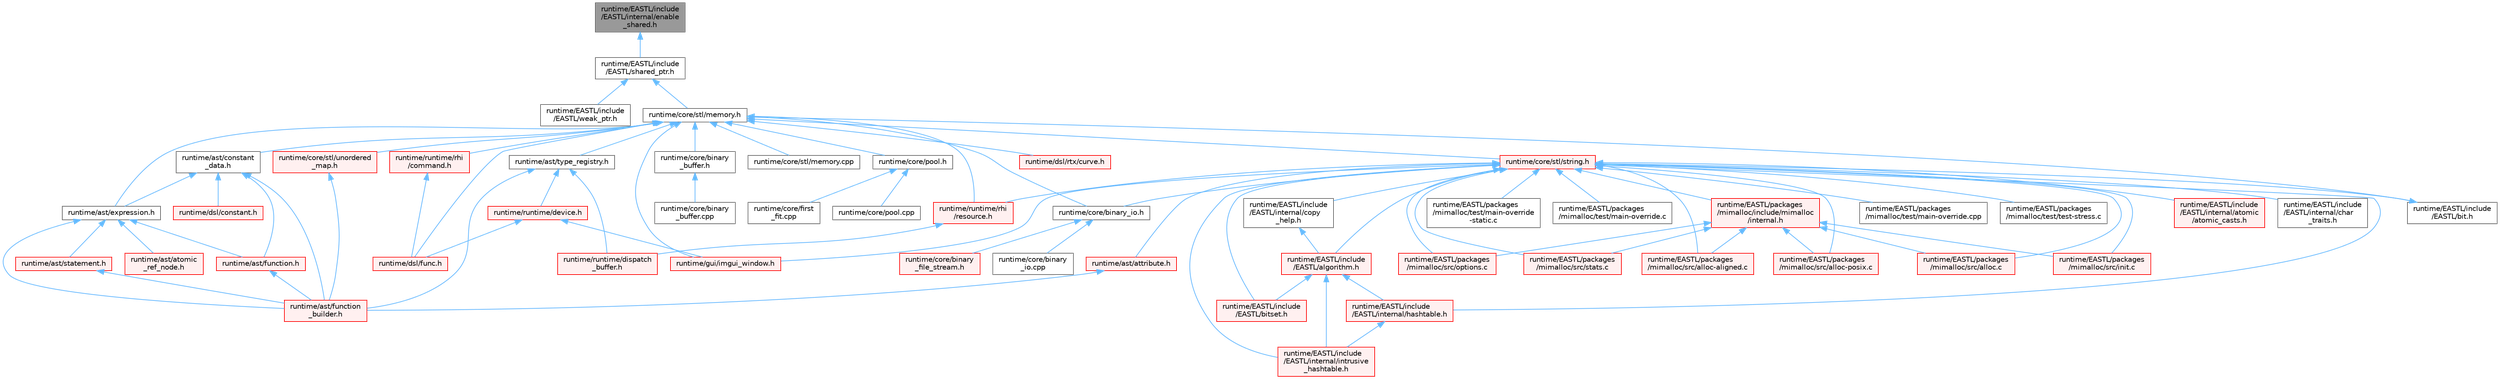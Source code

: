 digraph "runtime/EASTL/include/EASTL/internal/enable_shared.h"
{
 // LATEX_PDF_SIZE
  bgcolor="transparent";
  edge [fontname=Helvetica,fontsize=10,labelfontname=Helvetica,labelfontsize=10];
  node [fontname=Helvetica,fontsize=10,shape=box,height=0.2,width=0.4];
  Node1 [id="Node000001",label="runtime/EASTL/include\l/EASTL/internal/enable\l_shared.h",height=0.2,width=0.4,color="gray40", fillcolor="grey60", style="filled", fontcolor="black",tooltip=" "];
  Node1 -> Node2 [id="edge1_Node000001_Node000002",dir="back",color="steelblue1",style="solid",tooltip=" "];
  Node2 [id="Node000002",label="runtime/EASTL/include\l/EASTL/shared_ptr.h",height=0.2,width=0.4,color="grey40", fillcolor="white", style="filled",URL="$shared__ptr_8h.html",tooltip=" "];
  Node2 -> Node3 [id="edge2_Node000002_Node000003",dir="back",color="steelblue1",style="solid",tooltip=" "];
  Node3 [id="Node000003",label="runtime/EASTL/include\l/EASTL/weak_ptr.h",height=0.2,width=0.4,color="grey40", fillcolor="white", style="filled",URL="$weak__ptr_8h.html",tooltip=" "];
  Node2 -> Node4 [id="edge3_Node000002_Node000004",dir="back",color="steelblue1",style="solid",tooltip=" "];
  Node4 [id="Node000004",label="runtime/core/stl/memory.h",height=0.2,width=0.4,color="grey40", fillcolor="white", style="filled",URL="$core_2stl_2memory_8h.html",tooltip=" "];
  Node4 -> Node5 [id="edge4_Node000004_Node000005",dir="back",color="steelblue1",style="solid",tooltip=" "];
  Node5 [id="Node000005",label="runtime/ast/constant\l_data.h",height=0.2,width=0.4,color="grey40", fillcolor="white", style="filled",URL="$constant__data_8h.html",tooltip=" "];
  Node5 -> Node6 [id="edge5_Node000005_Node000006",dir="back",color="steelblue1",style="solid",tooltip=" "];
  Node6 [id="Node000006",label="runtime/ast/expression.h",height=0.2,width=0.4,color="grey40", fillcolor="white", style="filled",URL="$expression_8h.html",tooltip=" "];
  Node6 -> Node7 [id="edge6_Node000006_Node000007",dir="back",color="steelblue1",style="solid",tooltip=" "];
  Node7 [id="Node000007",label="runtime/ast/atomic\l_ref_node.h",height=0.2,width=0.4,color="red", fillcolor="#FFF0F0", style="filled",URL="$atomic__ref__node_8h.html",tooltip=" "];
  Node6 -> Node27 [id="edge7_Node000006_Node000027",dir="back",color="steelblue1",style="solid",tooltip=" "];
  Node27 [id="Node000027",label="runtime/ast/function.h",height=0.2,width=0.4,color="red", fillcolor="#FFF0F0", style="filled",URL="$ast_2function_8h.html",tooltip=" "];
  Node27 -> Node29 [id="edge8_Node000027_Node000029",dir="back",color="steelblue1",style="solid",tooltip=" "];
  Node29 [id="Node000029",label="runtime/ast/function\l_builder.h",height=0.2,width=0.4,color="red", fillcolor="#FFF0F0", style="filled",URL="$function__builder_8h.html",tooltip=" "];
  Node6 -> Node29 [id="edge9_Node000006_Node000029",dir="back",color="steelblue1",style="solid",tooltip=" "];
  Node6 -> Node56 [id="edge10_Node000006_Node000056",dir="back",color="steelblue1",style="solid",tooltip=" "];
  Node56 [id="Node000056",label="runtime/ast/statement.h",height=0.2,width=0.4,color="red", fillcolor="#FFF0F0", style="filled",URL="$statement_8h.html",tooltip=" "];
  Node56 -> Node29 [id="edge11_Node000056_Node000029",dir="back",color="steelblue1",style="solid",tooltip=" "];
  Node5 -> Node27 [id="edge12_Node000005_Node000027",dir="back",color="steelblue1",style="solid",tooltip=" "];
  Node5 -> Node29 [id="edge13_Node000005_Node000029",dir="back",color="steelblue1",style="solid",tooltip=" "];
  Node5 -> Node31 [id="edge14_Node000005_Node000031",dir="back",color="steelblue1",style="solid",tooltip=" "];
  Node31 [id="Node000031",label="runtime/dsl/constant.h",height=0.2,width=0.4,color="red", fillcolor="#FFF0F0", style="filled",URL="$constant_8h.html",tooltip=" "];
  Node4 -> Node6 [id="edge15_Node000004_Node000006",dir="back",color="steelblue1",style="solid",tooltip=" "];
  Node4 -> Node57 [id="edge16_Node000004_Node000057",dir="back",color="steelblue1",style="solid",tooltip=" "];
  Node57 [id="Node000057",label="runtime/ast/type_registry.h",height=0.2,width=0.4,color="grey40", fillcolor="white", style="filled",URL="$type__registry_8h.html",tooltip=" "];
  Node57 -> Node29 [id="edge17_Node000057_Node000029",dir="back",color="steelblue1",style="solid",tooltip=" "];
  Node57 -> Node47 [id="edge18_Node000057_Node000047",dir="back",color="steelblue1",style="solid",tooltip=" "];
  Node47 [id="Node000047",label="runtime/runtime/device.h",height=0.2,width=0.4,color="red", fillcolor="#FFF0F0", style="filled",URL="$device_8h.html",tooltip=" "];
  Node47 -> Node10 [id="edge19_Node000047_Node000010",dir="back",color="steelblue1",style="solid",tooltip=" "];
  Node10 [id="Node000010",label="runtime/dsl/func.h",height=0.2,width=0.4,color="red", fillcolor="#FFF0F0", style="filled",URL="$func_8h.html",tooltip=" "];
  Node47 -> Node48 [id="edge20_Node000047_Node000048",dir="back",color="steelblue1",style="solid",tooltip=" "];
  Node48 [id="Node000048",label="runtime/gui/imgui_window.h",height=0.2,width=0.4,color="red", fillcolor="#FFF0F0", style="filled",URL="$imgui__window_8h.html",tooltip=" "];
  Node57 -> Node49 [id="edge21_Node000057_Node000049",dir="back",color="steelblue1",style="solid",tooltip=" "];
  Node49 [id="Node000049",label="runtime/runtime/dispatch\l_buffer.h",height=0.2,width=0.4,color="red", fillcolor="#FFF0F0", style="filled",URL="$dispatch__buffer_8h.html",tooltip=" "];
  Node4 -> Node58 [id="edge22_Node000004_Node000058",dir="back",color="steelblue1",style="solid",tooltip=" "];
  Node58 [id="Node000058",label="runtime/core/binary\l_buffer.h",height=0.2,width=0.4,color="grey40", fillcolor="white", style="filled",URL="$binary__buffer_8h.html",tooltip=" "];
  Node58 -> Node59 [id="edge23_Node000058_Node000059",dir="back",color="steelblue1",style="solid",tooltip=" "];
  Node59 [id="Node000059",label="runtime/core/binary\l_buffer.cpp",height=0.2,width=0.4,color="grey40", fillcolor="white", style="filled",URL="$binary__buffer_8cpp.html",tooltip=" "];
  Node4 -> Node60 [id="edge24_Node000004_Node000060",dir="back",color="steelblue1",style="solid",tooltip=" "];
  Node60 [id="Node000060",label="runtime/core/binary_io.h",height=0.2,width=0.4,color="grey40", fillcolor="white", style="filled",URL="$binary__io_8h.html",tooltip=" "];
  Node60 -> Node61 [id="edge25_Node000060_Node000061",dir="back",color="steelblue1",style="solid",tooltip=" "];
  Node61 [id="Node000061",label="runtime/core/binary\l_file_stream.h",height=0.2,width=0.4,color="red", fillcolor="#FFF0F0", style="filled",URL="$binary__file__stream_8h.html",tooltip=" "];
  Node60 -> Node63 [id="edge26_Node000060_Node000063",dir="back",color="steelblue1",style="solid",tooltip=" "];
  Node63 [id="Node000063",label="runtime/core/binary\l_io.cpp",height=0.2,width=0.4,color="grey40", fillcolor="white", style="filled",URL="$binary__io_8cpp.html",tooltip=" "];
  Node4 -> Node64 [id="edge27_Node000004_Node000064",dir="back",color="steelblue1",style="solid",tooltip=" "];
  Node64 [id="Node000064",label="runtime/core/pool.h",height=0.2,width=0.4,color="grey40", fillcolor="white", style="filled",URL="$core_2pool_8h.html",tooltip=" "];
  Node64 -> Node65 [id="edge28_Node000064_Node000065",dir="back",color="steelblue1",style="solid",tooltip=" "];
  Node65 [id="Node000065",label="runtime/core/first\l_fit.cpp",height=0.2,width=0.4,color="grey40", fillcolor="white", style="filled",URL="$first__fit_8cpp.html",tooltip=" "];
  Node64 -> Node66 [id="edge29_Node000064_Node000066",dir="back",color="steelblue1",style="solid",tooltip=" "];
  Node66 [id="Node000066",label="runtime/core/pool.cpp",height=0.2,width=0.4,color="grey40", fillcolor="white", style="filled",URL="$pool_8cpp.html",tooltip=" "];
  Node4 -> Node67 [id="edge30_Node000004_Node000067",dir="back",color="steelblue1",style="solid",tooltip=" "];
  Node67 [id="Node000067",label="runtime/core/stl/memory.cpp",height=0.2,width=0.4,color="grey40", fillcolor="white", style="filled",URL="$core_2stl_2memory_8cpp.html",tooltip=" "];
  Node4 -> Node68 [id="edge31_Node000004_Node000068",dir="back",color="steelblue1",style="solid",tooltip=" "];
  Node68 [id="Node000068",label="runtime/core/stl/string.h",height=0.2,width=0.4,color="red", fillcolor="#FFF0F0", style="filled",URL="$string_8h.html",tooltip=" "];
  Node68 -> Node69 [id="edge32_Node000068_Node000069",dir="back",color="steelblue1",style="solid",tooltip=" "];
  Node69 [id="Node000069",label="runtime/EASTL/include\l/EASTL/algorithm.h",height=0.2,width=0.4,color="red", fillcolor="#FFF0F0", style="filled",URL="$_e_a_s_t_l_2include_2_e_a_s_t_l_2algorithm_8h.html",tooltip=" "];
  Node69 -> Node81 [id="edge33_Node000069_Node000081",dir="back",color="steelblue1",style="solid",tooltip=" "];
  Node81 [id="Node000081",label="runtime/EASTL/include\l/EASTL/bitset.h",height=0.2,width=0.4,color="red", fillcolor="#FFF0F0", style="filled",URL="$bitset_8h.html",tooltip=" "];
  Node69 -> Node99 [id="edge34_Node000069_Node000099",dir="back",color="steelblue1",style="solid",tooltip=" "];
  Node99 [id="Node000099",label="runtime/EASTL/include\l/EASTL/internal/hashtable.h",height=0.2,width=0.4,color="red", fillcolor="#FFF0F0", style="filled",URL="$hashtable_8h.html",tooltip=" "];
  Node99 -> Node109 [id="edge35_Node000099_Node000109",dir="back",color="steelblue1",style="solid",tooltip=" "];
  Node109 [id="Node000109",label="runtime/EASTL/include\l/EASTL/internal/intrusive\l_hashtable.h",height=0.2,width=0.4,color="red", fillcolor="#FFF0F0", style="filled",URL="$intrusive__hashtable_8h.html",tooltip=" "];
  Node69 -> Node109 [id="edge36_Node000069_Node000109",dir="back",color="steelblue1",style="solid",tooltip=" "];
  Node68 -> Node166 [id="edge37_Node000068_Node000166",dir="back",color="steelblue1",style="solid",tooltip=" "];
  Node166 [id="Node000166",label="runtime/EASTL/include\l/EASTL/bit.h",height=0.2,width=0.4,color="grey40", fillcolor="white", style="filled",URL="$bit_8h.html",tooltip=" "];
  Node166 -> Node4 [id="edge38_Node000166_Node000004",dir="back",color="steelblue1",style="solid",tooltip=" "];
  Node68 -> Node81 [id="edge39_Node000068_Node000081",dir="back",color="steelblue1",style="solid",tooltip=" "];
  Node68 -> Node167 [id="edge40_Node000068_Node000167",dir="back",color="steelblue1",style="solid",tooltip=" "];
  Node167 [id="Node000167",label="runtime/EASTL/include\l/EASTL/internal/atomic\l/atomic_casts.h",height=0.2,width=0.4,color="red", fillcolor="#FFF0F0", style="filled",URL="$atomic__casts_8h.html",tooltip=" "];
  Node68 -> Node171 [id="edge41_Node000068_Node000171",dir="back",color="steelblue1",style="solid",tooltip=" "];
  Node171 [id="Node000171",label="runtime/EASTL/include\l/EASTL/internal/char\l_traits.h",height=0.2,width=0.4,color="grey40", fillcolor="white", style="filled",URL="$char__traits_8h.html",tooltip=" "];
  Node68 -> Node172 [id="edge42_Node000068_Node000172",dir="back",color="steelblue1",style="solid",tooltip=" "];
  Node172 [id="Node000172",label="runtime/EASTL/include\l/EASTL/internal/copy\l_help.h",height=0.2,width=0.4,color="grey40", fillcolor="white", style="filled",URL="$copy__help_8h.html",tooltip=" "];
  Node172 -> Node69 [id="edge43_Node000172_Node000069",dir="back",color="steelblue1",style="solid",tooltip=" "];
  Node68 -> Node99 [id="edge44_Node000068_Node000099",dir="back",color="steelblue1",style="solid",tooltip=" "];
  Node68 -> Node109 [id="edge45_Node000068_Node000109",dir="back",color="steelblue1",style="solid",tooltip=" "];
  Node68 -> Node173 [id="edge46_Node000068_Node000173",dir="back",color="steelblue1",style="solid",tooltip=" "];
  Node173 [id="Node000173",label="runtime/EASTL/packages\l/mimalloc/include/mimalloc\l/internal.h",height=0.2,width=0.4,color="red", fillcolor="#FFF0F0", style="filled",URL="$_e_a_s_t_l_2packages_2mimalloc_2include_2mimalloc_2internal_8h.html",tooltip=" "];
  Node173 -> Node174 [id="edge47_Node000173_Node000174",dir="back",color="steelblue1",style="solid",tooltip=" "];
  Node174 [id="Node000174",label="runtime/EASTL/packages\l/mimalloc/src/alloc-aligned.c",height=0.2,width=0.4,color="red", fillcolor="#FFF0F0", style="filled",URL="$alloc-aligned_8c.html",tooltip=" "];
  Node173 -> Node177 [id="edge48_Node000173_Node000177",dir="back",color="steelblue1",style="solid",tooltip=" "];
  Node177 [id="Node000177",label="runtime/EASTL/packages\l/mimalloc/src/alloc-posix.c",height=0.2,width=0.4,color="red", fillcolor="#FFF0F0", style="filled",URL="$alloc-posix_8c.html",tooltip=" "];
  Node173 -> Node178 [id="edge49_Node000173_Node000178",dir="back",color="steelblue1",style="solid",tooltip=" "];
  Node178 [id="Node000178",label="runtime/EASTL/packages\l/mimalloc/src/alloc.c",height=0.2,width=0.4,color="red", fillcolor="#FFF0F0", style="filled",URL="$alloc_8c.html",tooltip=" "];
  Node173 -> Node184 [id="edge50_Node000173_Node000184",dir="back",color="steelblue1",style="solid",tooltip=" "];
  Node184 [id="Node000184",label="runtime/EASTL/packages\l/mimalloc/src/init.c",height=0.2,width=0.4,color="red", fillcolor="#FFF0F0", style="filled",URL="$_e_a_s_t_l_2packages_2mimalloc_2src_2init_8c.html",tooltip=" "];
  Node173 -> Node186 [id="edge51_Node000173_Node000186",dir="back",color="steelblue1",style="solid",tooltip=" "];
  Node186 [id="Node000186",label="runtime/EASTL/packages\l/mimalloc/src/options.c",height=0.2,width=0.4,color="red", fillcolor="#FFF0F0", style="filled",URL="$options_8c.html",tooltip=" "];
  Node173 -> Node199 [id="edge52_Node000173_Node000199",dir="back",color="steelblue1",style="solid",tooltip=" "];
  Node199 [id="Node000199",label="runtime/EASTL/packages\l/mimalloc/src/stats.c",height=0.2,width=0.4,color="red", fillcolor="#FFF0F0", style="filled",URL="$stats_8c.html",tooltip=" "];
  Node68 -> Node174 [id="edge53_Node000068_Node000174",dir="back",color="steelblue1",style="solid",tooltip=" "];
  Node68 -> Node177 [id="edge54_Node000068_Node000177",dir="back",color="steelblue1",style="solid",tooltip=" "];
  Node68 -> Node178 [id="edge55_Node000068_Node000178",dir="back",color="steelblue1",style="solid",tooltip=" "];
  Node68 -> Node184 [id="edge56_Node000068_Node000184",dir="back",color="steelblue1",style="solid",tooltip=" "];
  Node68 -> Node186 [id="edge57_Node000068_Node000186",dir="back",color="steelblue1",style="solid",tooltip=" "];
  Node68 -> Node199 [id="edge58_Node000068_Node000199",dir="back",color="steelblue1",style="solid",tooltip=" "];
  Node68 -> Node200 [id="edge59_Node000068_Node000200",dir="back",color="steelblue1",style="solid",tooltip=" "];
  Node200 [id="Node000200",label="runtime/EASTL/packages\l/mimalloc/test/main-override\l-static.c",height=0.2,width=0.4,color="grey40", fillcolor="white", style="filled",URL="$main-override-static_8c.html",tooltip=" "];
  Node68 -> Node201 [id="edge60_Node000068_Node000201",dir="back",color="steelblue1",style="solid",tooltip=" "];
  Node201 [id="Node000201",label="runtime/EASTL/packages\l/mimalloc/test/main-override.c",height=0.2,width=0.4,color="grey40", fillcolor="white", style="filled",URL="$main-override_8c.html",tooltip=" "];
  Node68 -> Node202 [id="edge61_Node000068_Node000202",dir="back",color="steelblue1",style="solid",tooltip=" "];
  Node202 [id="Node000202",label="runtime/EASTL/packages\l/mimalloc/test/main-override.cpp",height=0.2,width=0.4,color="grey40", fillcolor="white", style="filled",URL="$main-override_8cpp.html",tooltip=" "];
  Node68 -> Node203 [id="edge62_Node000068_Node000203",dir="back",color="steelblue1",style="solid",tooltip=" "];
  Node203 [id="Node000203",label="runtime/EASTL/packages\l/mimalloc/test/test-stress.c",height=0.2,width=0.4,color="grey40", fillcolor="white", style="filled",URL="$test-stress_8c.html",tooltip=" "];
  Node68 -> Node204 [id="edge63_Node000068_Node000204",dir="back",color="steelblue1",style="solid",tooltip=" "];
  Node204 [id="Node000204",label="runtime/ast/attribute.h",height=0.2,width=0.4,color="red", fillcolor="#FFF0F0", style="filled",URL="$attribute_8h.html",tooltip=" "];
  Node204 -> Node29 [id="edge64_Node000204_Node000029",dir="back",color="steelblue1",style="solid",tooltip=" "];
  Node68 -> Node60 [id="edge65_Node000068_Node000060",dir="back",color="steelblue1",style="solid",tooltip=" "];
  Node68 -> Node48 [id="edge66_Node000068_Node000048",dir="back",color="steelblue1",style="solid",tooltip=" "];
  Node68 -> Node216 [id="edge67_Node000068_Node000216",dir="back",color="steelblue1",style="solid",tooltip=" "];
  Node216 [id="Node000216",label="runtime/runtime/rhi\l/resource.h",height=0.2,width=0.4,color="red", fillcolor="#FFF0F0", style="filled",URL="$runtime_2rhi_2resource_8h.html",tooltip=" "];
  Node216 -> Node49 [id="edge68_Node000216_Node000049",dir="back",color="steelblue1",style="solid",tooltip=" "];
  Node4 -> Node89 [id="edge69_Node000004_Node000089",dir="back",color="steelblue1",style="solid",tooltip=" "];
  Node89 [id="Node000089",label="runtime/core/stl/unordered\l_map.h",height=0.2,width=0.4,color="red", fillcolor="#FFF0F0", style="filled",URL="$core_2stl_2unordered__map_8h.html",tooltip=" "];
  Node89 -> Node29 [id="edge70_Node000089_Node000029",dir="back",color="steelblue1",style="solid",tooltip=" "];
  Node4 -> Node10 [id="edge71_Node000004_Node000010",dir="back",color="steelblue1",style="solid",tooltip=" "];
  Node4 -> Node39 [id="edge72_Node000004_Node000039",dir="back",color="steelblue1",style="solid",tooltip=" "];
  Node39 [id="Node000039",label="runtime/dsl/rtx/curve.h",height=0.2,width=0.4,color="red", fillcolor="#FFF0F0", style="filled",URL="$dsl_2rtx_2curve_8h.html",tooltip=" "];
  Node4 -> Node48 [id="edge73_Node000004_Node000048",dir="back",color="steelblue1",style="solid",tooltip=" "];
  Node4 -> Node74 [id="edge74_Node000004_Node000074",dir="back",color="steelblue1",style="solid",tooltip=" "];
  Node74 [id="Node000074",label="runtime/runtime/rhi\l/command.h",height=0.2,width=0.4,color="red", fillcolor="#FFF0F0", style="filled",URL="$command_8h.html",tooltip=" "];
  Node74 -> Node10 [id="edge75_Node000074_Node000010",dir="back",color="steelblue1",style="solid",tooltip=" "];
  Node4 -> Node216 [id="edge76_Node000004_Node000216",dir="back",color="steelblue1",style="solid",tooltip=" "];
}
